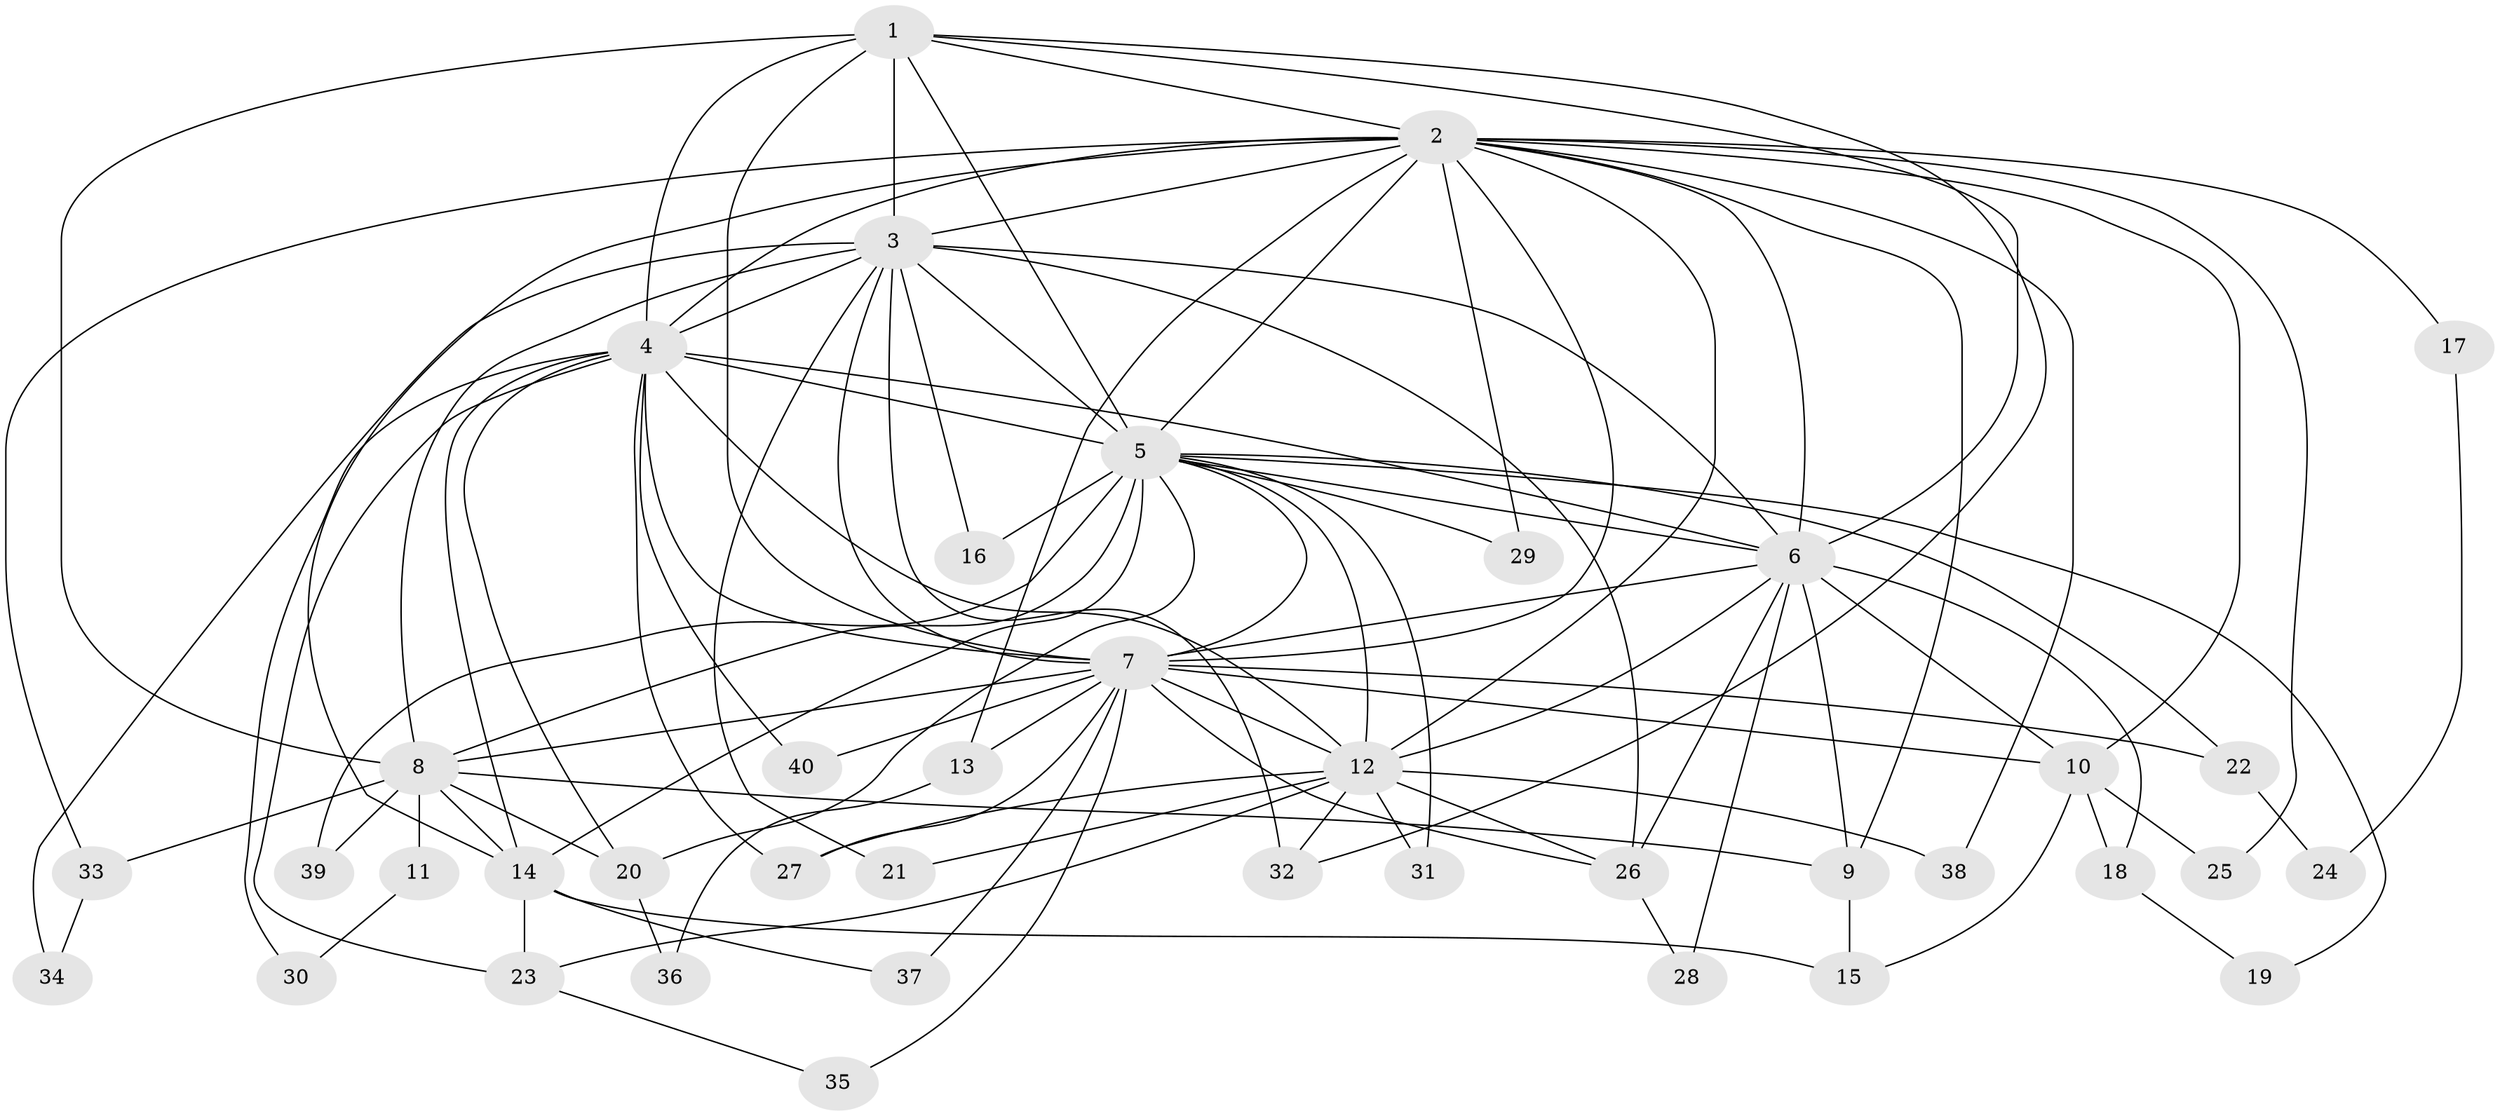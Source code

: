 // original degree distribution, {17: 0.025, 21: 0.025, 15: 0.0125, 11: 0.0125, 23: 0.0125, 16: 0.0125, 18: 0.0125, 19: 0.0125, 8: 0.0125, 4: 0.125, 2: 0.5, 5: 0.025, 3: 0.2, 6: 0.0125}
// Generated by graph-tools (version 1.1) at 2025/49/03/04/25 22:49:55]
// undirected, 40 vertices, 101 edges
graph export_dot {
  node [color=gray90,style=filled];
  1;
  2;
  3;
  4;
  5;
  6;
  7;
  8;
  9;
  10;
  11;
  12;
  13;
  14;
  15;
  16;
  17;
  18;
  19;
  20;
  21;
  22;
  23;
  24;
  25;
  26;
  27;
  28;
  29;
  30;
  31;
  32;
  33;
  34;
  35;
  36;
  37;
  38;
  39;
  40;
  1 -- 2 [weight=2.0];
  1 -- 3 [weight=2.0];
  1 -- 4 [weight=2.0];
  1 -- 5 [weight=3.0];
  1 -- 6 [weight=1.0];
  1 -- 7 [weight=1.0];
  1 -- 8 [weight=5.0];
  1 -- 32 [weight=1.0];
  2 -- 3 [weight=4.0];
  2 -- 4 [weight=3.0];
  2 -- 5 [weight=4.0];
  2 -- 6 [weight=2.0];
  2 -- 7 [weight=2.0];
  2 -- 9 [weight=1.0];
  2 -- 10 [weight=2.0];
  2 -- 12 [weight=6.0];
  2 -- 13 [weight=1.0];
  2 -- 14 [weight=1.0];
  2 -- 17 [weight=1.0];
  2 -- 25 [weight=1.0];
  2 -- 29 [weight=1.0];
  2 -- 33 [weight=1.0];
  2 -- 38 [weight=1.0];
  3 -- 4 [weight=3.0];
  3 -- 5 [weight=4.0];
  3 -- 6 [weight=2.0];
  3 -- 7 [weight=3.0];
  3 -- 8 [weight=1.0];
  3 -- 16 [weight=1.0];
  3 -- 21 [weight=3.0];
  3 -- 26 [weight=1.0];
  3 -- 32 [weight=2.0];
  3 -- 34 [weight=1.0];
  4 -- 5 [weight=12.0];
  4 -- 6 [weight=2.0];
  4 -- 7 [weight=1.0];
  4 -- 12 [weight=1.0];
  4 -- 14 [weight=1.0];
  4 -- 20 [weight=1.0];
  4 -- 23 [weight=2.0];
  4 -- 27 [weight=1.0];
  4 -- 30 [weight=1.0];
  4 -- 40 [weight=1.0];
  5 -- 6 [weight=3.0];
  5 -- 7 [weight=2.0];
  5 -- 8 [weight=1.0];
  5 -- 12 [weight=1.0];
  5 -- 14 [weight=1.0];
  5 -- 16 [weight=1.0];
  5 -- 19 [weight=1.0];
  5 -- 20 [weight=1.0];
  5 -- 22 [weight=1.0];
  5 -- 29 [weight=1.0];
  5 -- 31 [weight=1.0];
  5 -- 39 [weight=1.0];
  6 -- 7 [weight=1.0];
  6 -- 9 [weight=1.0];
  6 -- 10 [weight=2.0];
  6 -- 12 [weight=1.0];
  6 -- 18 [weight=1.0];
  6 -- 26 [weight=1.0];
  6 -- 28 [weight=1.0];
  7 -- 8 [weight=1.0];
  7 -- 10 [weight=1.0];
  7 -- 12 [weight=2.0];
  7 -- 13 [weight=1.0];
  7 -- 22 [weight=1.0];
  7 -- 26 [weight=1.0];
  7 -- 27 [weight=1.0];
  7 -- 35 [weight=1.0];
  7 -- 37 [weight=1.0];
  7 -- 40 [weight=1.0];
  8 -- 9 [weight=1.0];
  8 -- 11 [weight=1.0];
  8 -- 14 [weight=1.0];
  8 -- 20 [weight=1.0];
  8 -- 33 [weight=1.0];
  8 -- 39 [weight=1.0];
  9 -- 15 [weight=1.0];
  10 -- 15 [weight=1.0];
  10 -- 18 [weight=1.0];
  10 -- 25 [weight=1.0];
  11 -- 30 [weight=1.0];
  12 -- 21 [weight=1.0];
  12 -- 23 [weight=1.0];
  12 -- 26 [weight=1.0];
  12 -- 27 [weight=1.0];
  12 -- 31 [weight=1.0];
  12 -- 32 [weight=1.0];
  12 -- 38 [weight=1.0];
  13 -- 36 [weight=1.0];
  14 -- 15 [weight=1.0];
  14 -- 23 [weight=1.0];
  14 -- 37 [weight=1.0];
  17 -- 24 [weight=1.0];
  18 -- 19 [weight=1.0];
  20 -- 36 [weight=1.0];
  22 -- 24 [weight=1.0];
  23 -- 35 [weight=1.0];
  26 -- 28 [weight=1.0];
  33 -- 34 [weight=1.0];
}
